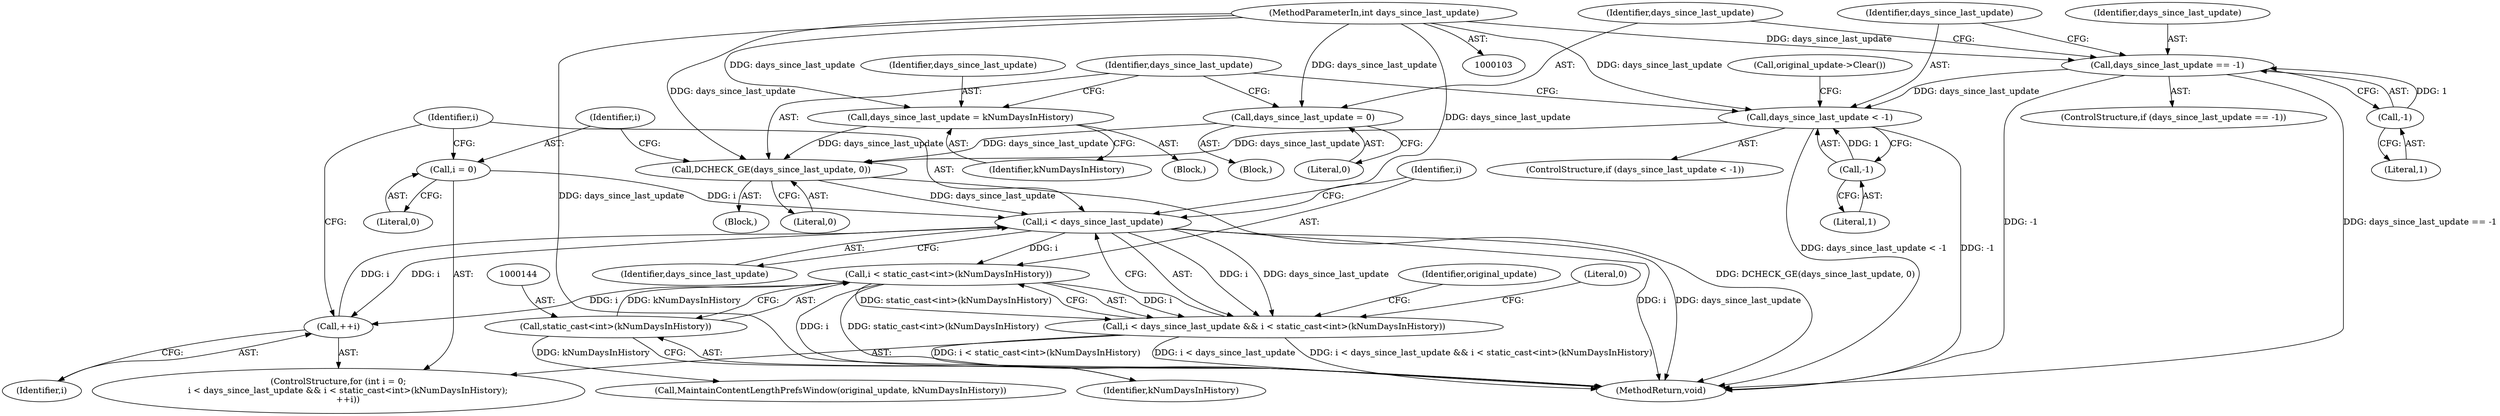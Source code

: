 digraph "1_Chrome_828eab2216a765dea92575c290421c115b8ad028_4@API" {
"1000138" [label="(Call,i < days_since_last_update)"];
"1000134" [label="(Call,i = 0)"];
"1000146" [label="(Call,++i)"];
"1000141" [label="(Call,i < static_cast<int>(kNumDaysInHistory))"];
"1000138" [label="(Call,i < days_since_last_update)"];
"1000129" [label="(Call,DCHECK_GE(days_since_last_update, 0))"];
"1000114" [label="(Call,days_since_last_update = 0)"];
"1000106" [label="(MethodParameterIn,int days_since_last_update)"];
"1000126" [label="(Call,days_since_last_update = kNumDaysInHistory)"];
"1000119" [label="(Call,days_since_last_update < -1)"];
"1000109" [label="(Call,days_since_last_update == -1)"];
"1000111" [label="(Call,-1)"];
"1000121" [label="(Call,-1)"];
"1000143" [label="(Call,static_cast<int>(kNumDaysInHistory))"];
"1000137" [label="(Call,i < days_since_last_update && i < static_cast<int>(kNumDaysInHistory))"];
"1000110" [label="(Identifier,days_since_last_update)"];
"1000156" [label="(Identifier,original_update)"];
"1000111" [label="(Call,-1)"];
"1000112" [label="(Literal,1)"];
"1000151" [label="(Literal,0)"];
"1000114" [label="(Call,days_since_last_update = 0)"];
"1000146" [label="(Call,++i)"];
"1000108" [label="(ControlStructure,if (days_since_last_update == -1))"];
"1000116" [label="(Literal,0)"];
"1000141" [label="(Call,i < static_cast<int>(kNumDaysInHistory))"];
"1000121" [label="(Call,-1)"];
"1000139" [label="(Identifier,i)"];
"1000140" [label="(Identifier,days_since_last_update)"];
"1000137" [label="(Call,i < days_since_last_update && i < static_cast<int>(kNumDaysInHistory))"];
"1000127" [label="(Identifier,days_since_last_update)"];
"1000120" [label="(Identifier,days_since_last_update)"];
"1000131" [label="(Literal,0)"];
"1000115" [label="(Identifier,days_since_last_update)"];
"1000126" [label="(Call,days_since_last_update = kNumDaysInHistory)"];
"1000161" [label="(MethodReturn,void)"];
"1000128" [label="(Identifier,kNumDaysInHistory)"];
"1000107" [label="(Block,)"];
"1000145" [label="(Identifier,kNumDaysInHistory)"];
"1000130" [label="(Identifier,days_since_last_update)"];
"1000129" [label="(Call,DCHECK_GE(days_since_last_update, 0))"];
"1000132" [label="(ControlStructure,for (int i = 0;\n       i < days_since_last_update && i < static_cast<int>(kNumDaysInHistory);\n       ++i))"];
"1000119" [label="(Call,days_since_last_update < -1)"];
"1000138" [label="(Call,i < days_since_last_update)"];
"1000123" [label="(Block,)"];
"1000136" [label="(Literal,0)"];
"1000106" [label="(MethodParameterIn,int days_since_last_update)"];
"1000124" [label="(Call,original_update->Clear())"];
"1000147" [label="(Identifier,i)"];
"1000155" [label="(Call,MaintainContentLengthPrefsWindow(original_update, kNumDaysInHistory))"];
"1000142" [label="(Identifier,i)"];
"1000118" [label="(ControlStructure,if (days_since_last_update < -1))"];
"1000113" [label="(Block,)"];
"1000135" [label="(Identifier,i)"];
"1000122" [label="(Literal,1)"];
"1000109" [label="(Call,days_since_last_update == -1)"];
"1000134" [label="(Call,i = 0)"];
"1000143" [label="(Call,static_cast<int>(kNumDaysInHistory))"];
"1000138" -> "1000137"  [label="AST: "];
"1000138" -> "1000140"  [label="CFG: "];
"1000139" -> "1000138"  [label="AST: "];
"1000140" -> "1000138"  [label="AST: "];
"1000142" -> "1000138"  [label="CFG: "];
"1000137" -> "1000138"  [label="CFG: "];
"1000138" -> "1000161"  [label="DDG: i"];
"1000138" -> "1000161"  [label="DDG: days_since_last_update"];
"1000138" -> "1000137"  [label="DDG: i"];
"1000138" -> "1000137"  [label="DDG: days_since_last_update"];
"1000134" -> "1000138"  [label="DDG: i"];
"1000146" -> "1000138"  [label="DDG: i"];
"1000129" -> "1000138"  [label="DDG: days_since_last_update"];
"1000106" -> "1000138"  [label="DDG: days_since_last_update"];
"1000138" -> "1000141"  [label="DDG: i"];
"1000138" -> "1000146"  [label="DDG: i"];
"1000134" -> "1000132"  [label="AST: "];
"1000134" -> "1000136"  [label="CFG: "];
"1000135" -> "1000134"  [label="AST: "];
"1000136" -> "1000134"  [label="AST: "];
"1000139" -> "1000134"  [label="CFG: "];
"1000146" -> "1000132"  [label="AST: "];
"1000146" -> "1000147"  [label="CFG: "];
"1000147" -> "1000146"  [label="AST: "];
"1000139" -> "1000146"  [label="CFG: "];
"1000141" -> "1000146"  [label="DDG: i"];
"1000141" -> "1000137"  [label="AST: "];
"1000141" -> "1000143"  [label="CFG: "];
"1000142" -> "1000141"  [label="AST: "];
"1000143" -> "1000141"  [label="AST: "];
"1000137" -> "1000141"  [label="CFG: "];
"1000141" -> "1000161"  [label="DDG: i"];
"1000141" -> "1000161"  [label="DDG: static_cast<int>(kNumDaysInHistory)"];
"1000141" -> "1000137"  [label="DDG: i"];
"1000141" -> "1000137"  [label="DDG: static_cast<int>(kNumDaysInHistory)"];
"1000143" -> "1000141"  [label="DDG: kNumDaysInHistory"];
"1000129" -> "1000107"  [label="AST: "];
"1000129" -> "1000131"  [label="CFG: "];
"1000130" -> "1000129"  [label="AST: "];
"1000131" -> "1000129"  [label="AST: "];
"1000135" -> "1000129"  [label="CFG: "];
"1000129" -> "1000161"  [label="DDG: DCHECK_GE(days_since_last_update, 0)"];
"1000114" -> "1000129"  [label="DDG: days_since_last_update"];
"1000126" -> "1000129"  [label="DDG: days_since_last_update"];
"1000119" -> "1000129"  [label="DDG: days_since_last_update"];
"1000106" -> "1000129"  [label="DDG: days_since_last_update"];
"1000114" -> "1000113"  [label="AST: "];
"1000114" -> "1000116"  [label="CFG: "];
"1000115" -> "1000114"  [label="AST: "];
"1000116" -> "1000114"  [label="AST: "];
"1000130" -> "1000114"  [label="CFG: "];
"1000106" -> "1000114"  [label="DDG: days_since_last_update"];
"1000106" -> "1000103"  [label="AST: "];
"1000106" -> "1000161"  [label="DDG: days_since_last_update"];
"1000106" -> "1000109"  [label="DDG: days_since_last_update"];
"1000106" -> "1000119"  [label="DDG: days_since_last_update"];
"1000106" -> "1000126"  [label="DDG: days_since_last_update"];
"1000126" -> "1000123"  [label="AST: "];
"1000126" -> "1000128"  [label="CFG: "];
"1000127" -> "1000126"  [label="AST: "];
"1000128" -> "1000126"  [label="AST: "];
"1000130" -> "1000126"  [label="CFG: "];
"1000119" -> "1000118"  [label="AST: "];
"1000119" -> "1000121"  [label="CFG: "];
"1000120" -> "1000119"  [label="AST: "];
"1000121" -> "1000119"  [label="AST: "];
"1000124" -> "1000119"  [label="CFG: "];
"1000130" -> "1000119"  [label="CFG: "];
"1000119" -> "1000161"  [label="DDG: -1"];
"1000119" -> "1000161"  [label="DDG: days_since_last_update < -1"];
"1000109" -> "1000119"  [label="DDG: days_since_last_update"];
"1000121" -> "1000119"  [label="DDG: 1"];
"1000109" -> "1000108"  [label="AST: "];
"1000109" -> "1000111"  [label="CFG: "];
"1000110" -> "1000109"  [label="AST: "];
"1000111" -> "1000109"  [label="AST: "];
"1000115" -> "1000109"  [label="CFG: "];
"1000120" -> "1000109"  [label="CFG: "];
"1000109" -> "1000161"  [label="DDG: -1"];
"1000109" -> "1000161"  [label="DDG: days_since_last_update == -1"];
"1000111" -> "1000109"  [label="DDG: 1"];
"1000111" -> "1000112"  [label="CFG: "];
"1000112" -> "1000111"  [label="AST: "];
"1000121" -> "1000122"  [label="CFG: "];
"1000122" -> "1000121"  [label="AST: "];
"1000143" -> "1000145"  [label="CFG: "];
"1000144" -> "1000143"  [label="AST: "];
"1000145" -> "1000143"  [label="AST: "];
"1000143" -> "1000155"  [label="DDG: kNumDaysInHistory"];
"1000137" -> "1000132"  [label="AST: "];
"1000151" -> "1000137"  [label="CFG: "];
"1000156" -> "1000137"  [label="CFG: "];
"1000137" -> "1000161"  [label="DDG: i < static_cast<int>(kNumDaysInHistory)"];
"1000137" -> "1000161"  [label="DDG: i < days_since_last_update"];
"1000137" -> "1000161"  [label="DDG: i < days_since_last_update && i < static_cast<int>(kNumDaysInHistory)"];
}

